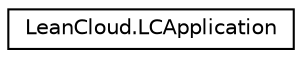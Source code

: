 digraph "Graphical Class Hierarchy"
{
  edge [fontname="Helvetica",fontsize="10",labelfontname="Helvetica",labelfontsize="10"];
  node [fontname="Helvetica",fontsize="10",shape=record];
  rankdir="LR";
  Node1 [label="LeanCloud.LCApplication",height=0.2,width=0.4,color="black", fillcolor="white", style="filled",URL="$classLeanCloud_1_1LCApplication.html",tooltip="LeanCloud 全局接口 "];
}
